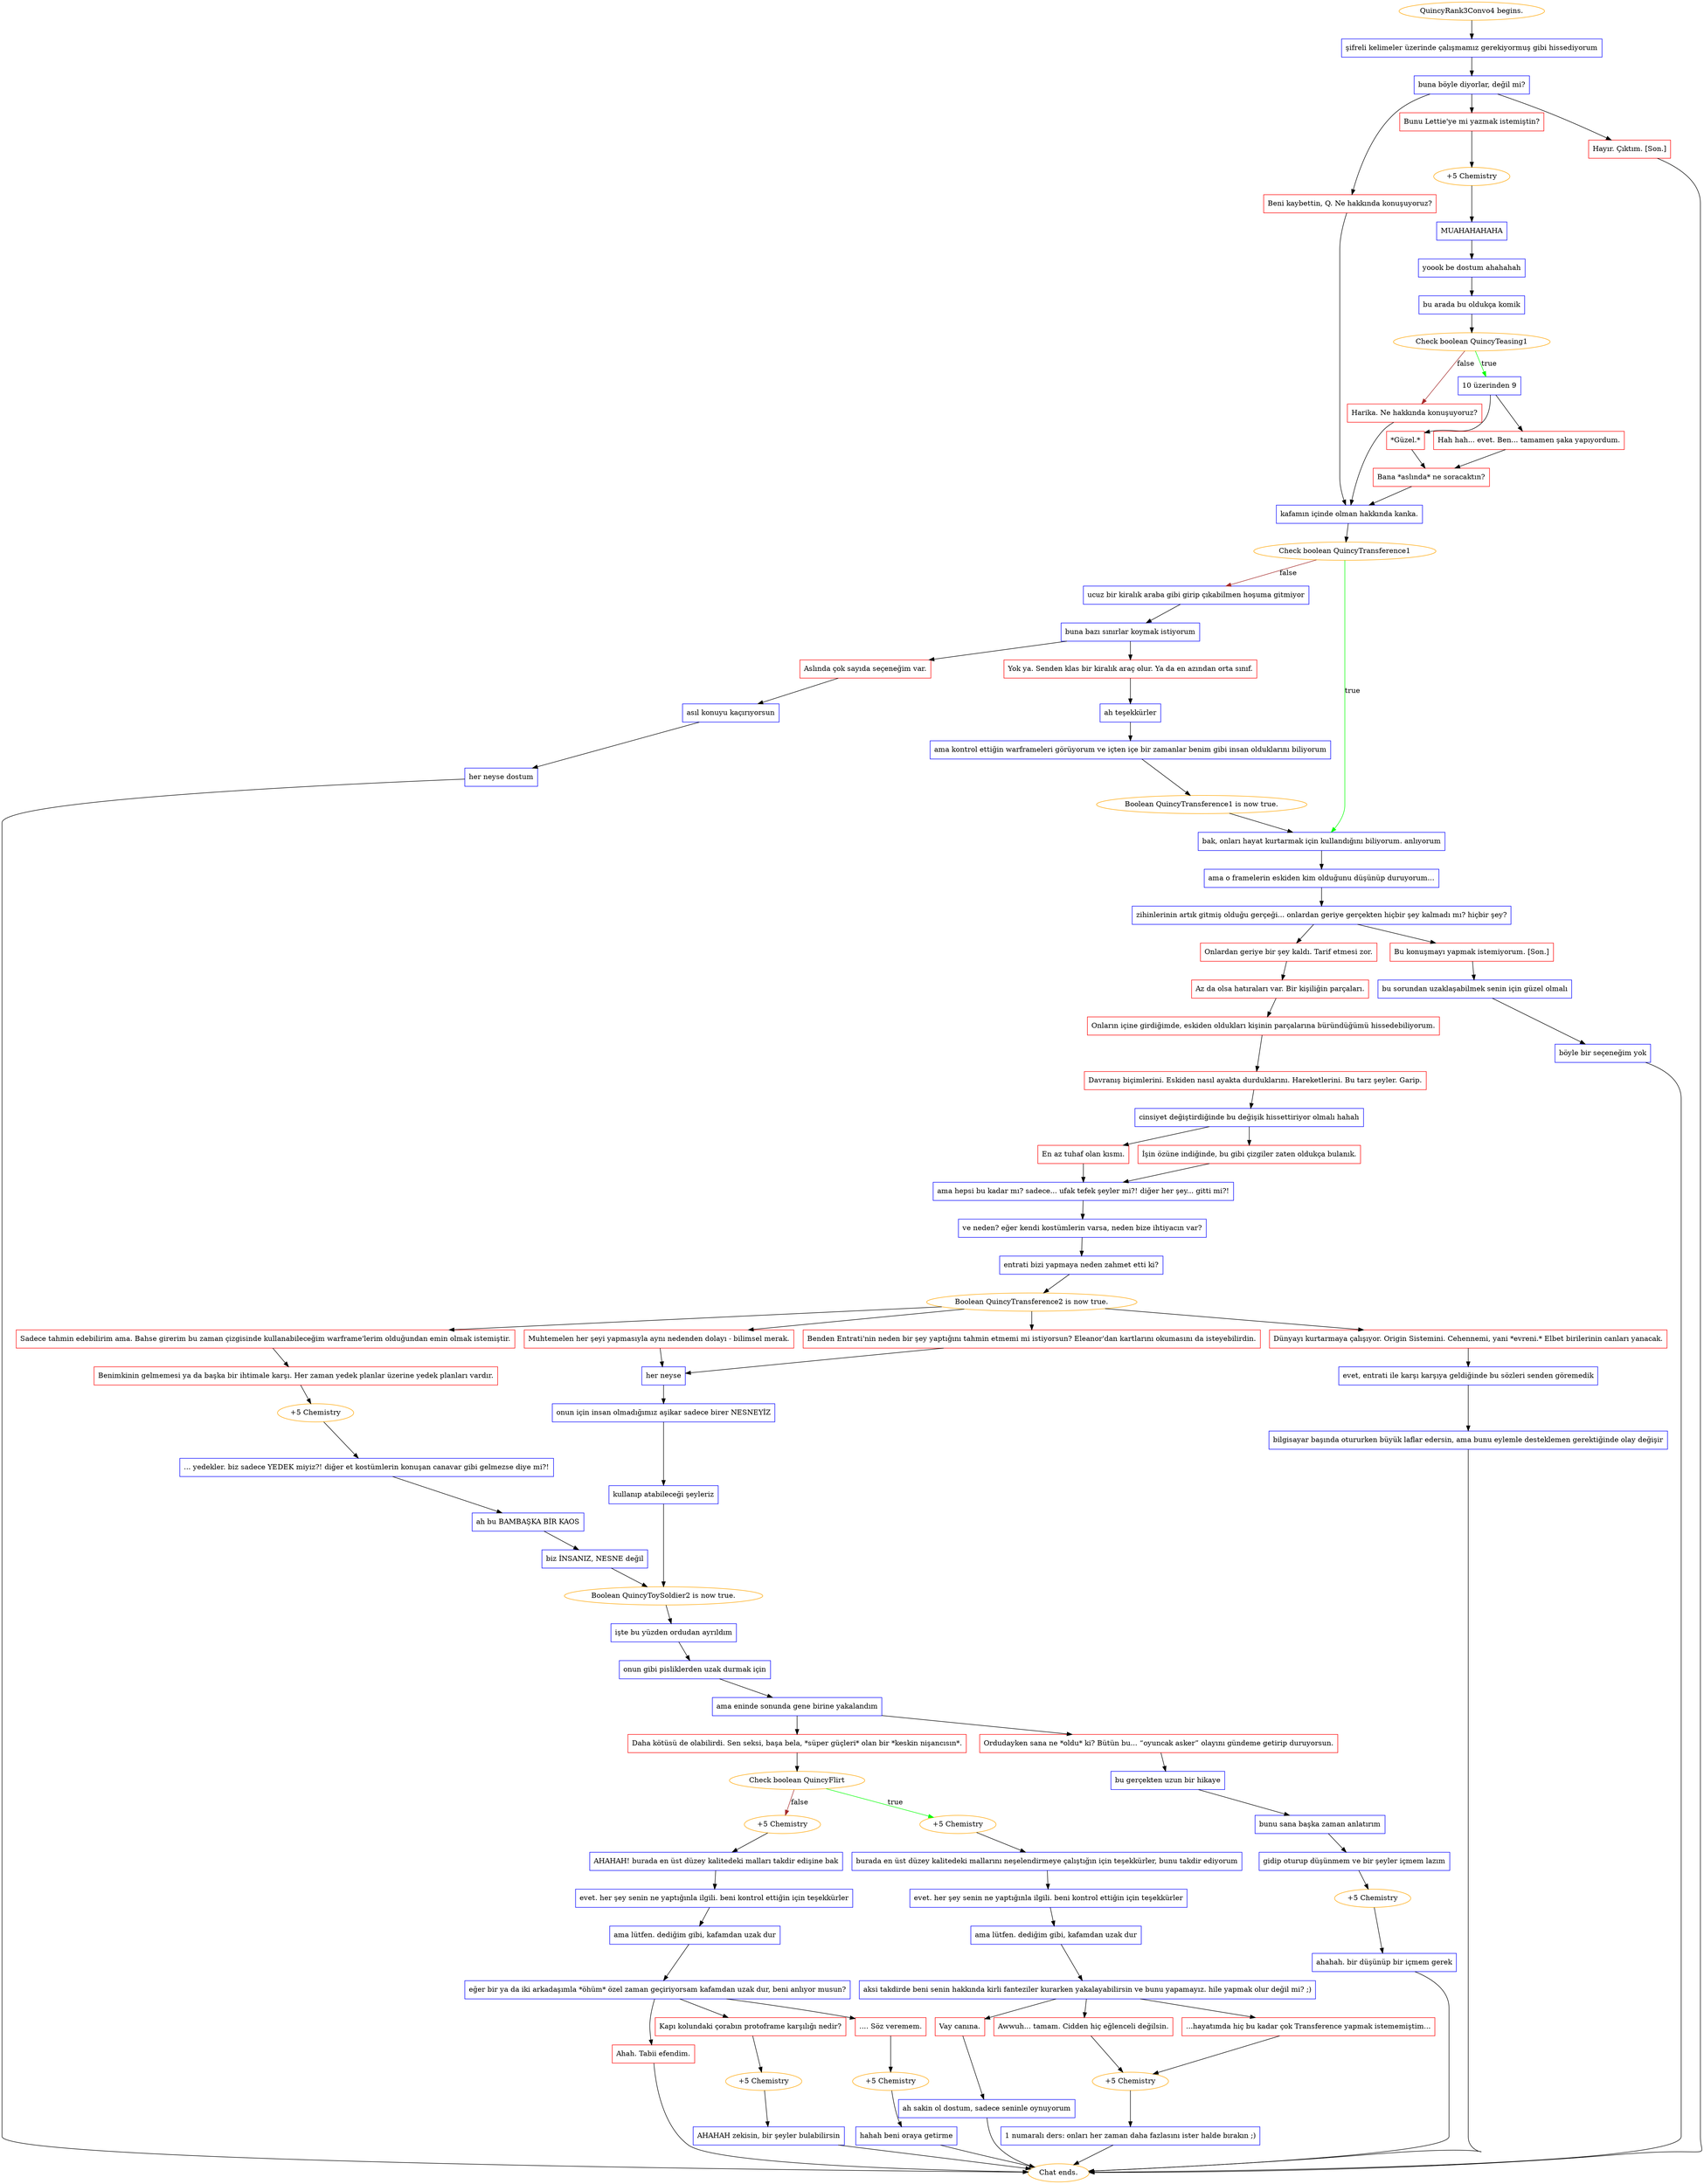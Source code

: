 digraph {
	"QuincyRank3Convo4 begins." [color=orange];
		"QuincyRank3Convo4 begins." -> j1921659428;
	j1921659428 [label="şifreli kelimeler üzerinde çalışmamız gerekiyormuş gibi hissediyorum",shape=box,color=blue];
		j1921659428 -> j4078066430;
	j4078066430 [label="buna böyle diyorlar, değil mi?",shape=box,color=blue];
		j4078066430 -> j4038211903;
		j4078066430 -> j3997495982;
		j4078066430 -> j1655299673;
	j4038211903 [label="Bunu Lettie'ye mi yazmak istemiştin?",shape=box,color=red];
		j4038211903 -> j2156316505;
	j3997495982 [label="Beni kaybettin, Q. Ne hakkında konuşuyoruz?",shape=box,color=red];
		j3997495982 -> j2620558648;
	j1655299673 [label="Hayır. Çıktım. [Son.]",shape=box,color=red];
		j1655299673 -> "Chat ends.";
	j2156316505 [label="+5 Chemistry",color=orange];
		j2156316505 -> j359097843;
	j2620558648 [label="kafamın içinde olman hakkında kanka.",shape=box,color=blue];
		j2620558648 -> j2974171597;
	"Chat ends." [color=orange];
	j359097843 [label="MUAHAHAHAHA",shape=box,color=blue];
		j359097843 -> j22099583;
	j2974171597 [label="Check boolean QuincyTransference1",color=orange];
		j2974171597 -> j3040651039 [label=true,color=green];
		j2974171597 -> j2800647571 [label=false,color=brown];
	j22099583 [label="yoook be dostum ahahahah",shape=box,color=blue];
		j22099583 -> j359017260;
	j3040651039 [label="bak, onları hayat kurtarmak için kullandığını biliyorum. anlıyorum",shape=box,color=blue];
		j3040651039 -> j1025343122;
	j2800647571 [label="ucuz bir kiralık araba gibi girip çıkabilmen hoşuma gitmiyor",shape=box,color=blue];
		j2800647571 -> j3666934091;
	j359017260 [label="bu arada bu oldukça komik",shape=box,color=blue];
		j359017260 -> j4258016429;
	j1025343122 [label="ama o framelerin eskiden kim olduğunu düşünüp duruyorum...",shape=box,color=blue];
		j1025343122 -> j239517750;
	j3666934091 [label="buna bazı sınırlar koymak istiyorum",shape=box,color=blue];
		j3666934091 -> j3760098471;
		j3666934091 -> j2043669576;
	j4258016429 [label="Check boolean QuincyTeasing1",color=orange];
		j4258016429 -> j2044706404 [label=true,color=green];
		j4258016429 -> j724566566 [label=false,color=brown];
	j239517750 [label="zihinlerinin artık gitmiş olduğu gerçeği... onlardan geriye gerçekten hiçbir şey kalmadı mı? hiçbir şey?",shape=box,color=blue];
		j239517750 -> j1165668098;
		j239517750 -> j779512899;
	j3760098471 [label="Yok ya. Senden klas bir kiralık araç olur. Ya da en azından orta sınıf.",shape=box,color=red];
		j3760098471 -> j1797404198;
	j2043669576 [label="Aslında çok sayıda seçeneğim var.",shape=box,color=red];
		j2043669576 -> j2192336488;
	j2044706404 [label="10 üzerinden 9",shape=box,color=blue];
		j2044706404 -> j1520284552;
		j2044706404 -> j790367655;
	j724566566 [label="Harika. Ne hakkında konuşuyoruz?",shape=box,color=red];
		j724566566 -> j2620558648;
	j1165668098 [label="Onlardan geriye bir şey kaldı. Tarif etmesi zor.",shape=box,color=red];
		j1165668098 -> j2769336266;
	j779512899 [label="Bu konuşmayı yapmak istemiyorum. [Son.]",shape=box,color=red];
		j779512899 -> j2542074514;
	j1797404198 [label="ah teşekkürler",shape=box,color=blue];
		j1797404198 -> j3165590037;
	j2192336488 [label="asıl konuyu kaçırıyorsun",shape=box,color=blue];
		j2192336488 -> j4104770079;
	j1520284552 [label="*Güzel.*",shape=box,color=red];
		j1520284552 -> j3494863155;
	j790367655 [label="Hah hah... evet. Ben... tamamen şaka yapıyordum.",shape=box,color=red];
		j790367655 -> j3494863155;
	j2769336266 [label="Az da olsa hatıraları var. Bir kişiliğin parçaları.",shape=box,color=red];
		j2769336266 -> j3733081287;
	j2542074514 [label="bu sorundan uzaklaşabilmek senin için güzel olmalı",shape=box,color=blue];
		j2542074514 -> j1284862128;
	j3165590037 [label="ama kontrol ettiğin warframeleri görüyorum ve içten içe bir zamanlar benim gibi insan olduklarını biliyorum",shape=box,color=blue];
		j3165590037 -> j2311350946;
	j4104770079 [label="her neyse dostum",shape=box,color=blue];
		j4104770079 -> "Chat ends.";
	j3494863155 [label="Bana *aslında* ne soracaktın?",shape=box,color=red];
		j3494863155 -> j2620558648;
	j3733081287 [label="Onların içine girdiğimde, eskiden oldukları kişinin parçalarına büründüğümü hissedebiliyorum.",shape=box,color=red];
		j3733081287 -> j178143318;
	j1284862128 [label="böyle bir seçeneğim yok",shape=box,color=blue];
		j1284862128 -> "Chat ends.";
	j2311350946 [label="Boolean QuincyTransference1 is now true.",color=orange];
		j2311350946 -> j3040651039;
	j178143318 [label="Davranış biçimlerini. Eskiden nasıl ayakta durduklarını. Hareketlerini. Bu tarz şeyler. Garip.",shape=box,color=red];
		j178143318 -> j2088456786;
	j2088456786 [label="cinsiyet değiştirdiğinde bu değişik hissettiriyor olmalı hahah",shape=box,color=blue];
		j2088456786 -> j2649752123;
		j2088456786 -> j1131692877;
	j2649752123 [label="En az tuhaf olan kısmı.",shape=box,color=red];
		j2649752123 -> j2813971249;
	j1131692877 [label="İşin özüne indiğinde, bu gibi çizgiler zaten oldukça bulanık.",shape=box,color=red];
		j1131692877 -> j2813971249;
	j2813971249 [label="ama hepsi bu kadar mı? sadece... ufak tefek şeyler mi?! diğer her şey... gitti mi?!",shape=box,color=blue];
		j2813971249 -> j3507624434;
	j3507624434 [label="ve neden? eğer kendi kostümlerin varsa, neden bize ihtiyacın var?",shape=box,color=blue];
		j3507624434 -> j472270751;
	j472270751 [label="entrati bizi yapmaya neden zahmet etti ki?",shape=box,color=blue];
		j472270751 -> j2266904553;
	j2266904553 [label="Boolean QuincyTransference2 is now true.",color=orange];
		j2266904553 -> j328563166;
		j2266904553 -> j1161729792;
		j2266904553 -> j3884226786;
		j2266904553 -> j802813525;
	j328563166 [label="Sadece tahmin edebilirim ama. Bahse girerim bu zaman çizgisinde kullanabileceğim warframe'lerim olduğundan emin olmak istemiştir.",shape=box,color=red];
		j328563166 -> j3745267390;
	j1161729792 [label="Muhtemelen her şeyi yapmasıyla aynı nedenden dolayı - bilimsel merak.",shape=box,color=red];
		j1161729792 -> j1521565935;
	j3884226786 [label="Dünyayı kurtarmaya çalışıyor. Origin Sistemini. Cehennemi, yani *evreni.* Elbet birilerinin canları yanacak.",shape=box,color=red];
		j3884226786 -> j3839473652;
	j802813525 [label="Benden Entrati'nin neden bir şey yaptığını tahmin etmemi mi istiyorsun? Eleanor'dan kartlarını okumasını da isteyebilirdin.",shape=box,color=red];
		j802813525 -> j1521565935;
	j3745267390 [label="Benimkinin gelmemesi ya da başka bir ihtimale karşı. Her zaman yedek planlar üzerine yedek planları vardır.",shape=box,color=red];
		j3745267390 -> j1853045763;
	j1521565935 [label="her neyse",shape=box,color=blue];
		j1521565935 -> j1048650280;
	j3839473652 [label="evet, entrati ile karşı karşıya geldiğinde bu sözleri senden göremedik",shape=box,color=blue];
		j3839473652 -> j2284170716;
	j1853045763 [label="+5 Chemistry",color=orange];
		j1853045763 -> j2332727321;
	j1048650280 [label="onun için insan olmadığımız aşikar sadece birer NESNEYİZ",shape=box,color=blue];
		j1048650280 -> j2918046281;
	j2284170716 [label="bilgisayar başında otururken büyük laflar edersin, ama bunu eylemle desteklemen gerektiğinde olay değişir",shape=box,color=blue];
		j2284170716 -> "Chat ends.";
	j2332727321 [label="... yedekler. biz sadece YEDEK miyiz?! diğer et kostümlerin konuşan canavar gibi gelmezse diye mi?!",shape=box,color=blue];
		j2332727321 -> j1922870399;
	j2918046281 [label="kullanıp atabileceği şeyleriz",shape=box,color=blue];
		j2918046281 -> j2467396015;
	j1922870399 [label="ah bu BAMBAŞKA BİR KAOS",shape=box,color=blue];
		j1922870399 -> j4285222171;
	j2467396015 [label="Boolean QuincyToySoldier2 is now true.",color=orange];
		j2467396015 -> j4158794942;
	j4285222171 [label="biz İNSANIZ, NESNE değil",shape=box,color=blue];
		j4285222171 -> j2467396015;
	j4158794942 [label="işte bu yüzden ordudan ayrıldım",shape=box,color=blue];
		j4158794942 -> j4158191748;
	j4158191748 [label="onun gibi pisliklerden uzak durmak için",shape=box,color=blue];
		j4158191748 -> j1557314469;
	j1557314469 [label="ama eninde sonunda gene birine yakalandım",shape=box,color=blue];
		j1557314469 -> j2110864774;
		j1557314469 -> j1875338261;
	j2110864774 [label="Daha kötüsü de olabilirdi. Sen seksi, başa bela, *süper güçleri* olan bir *keskin nişancısın*.",shape=box,color=red];
		j2110864774 -> j2874288190;
	j1875338261 [label="Ordudayken sana ne *oldu* ki? Bütün bu... “oyuncak asker” olayını gündeme getirip duruyorsun.",shape=box,color=red];
		j1875338261 -> j777096942;
	j2874288190 [label="Check boolean QuincyFlirt",color=orange];
		j2874288190 -> j3318606556 [label=true,color=green];
		j2874288190 -> j1857486566 [label=false,color=brown];
	j777096942 [label="bu gerçekten uzun bir hikaye",shape=box,color=blue];
		j777096942 -> j4073903541;
	j3318606556 [label="+5 Chemistry",color=orange];
		j3318606556 -> j938723436;
	j1857486566 [label="+5 Chemistry",color=orange];
		j1857486566 -> j3266942171;
	j4073903541 [label="bunu sana başka zaman anlatırım",shape=box,color=blue];
		j4073903541 -> j2707750498;
	j938723436 [label="burada en üst düzey kalitedeki mallarını neşelendirmeye çalıştığın için teşekkürler, bunu takdir ediyorum",shape=box,color=blue];
		j938723436 -> j230841763;
	j3266942171 [label="AHAHAH! burada en üst düzey kalitedeki malları takdir edişine bak",shape=box,color=blue];
		j3266942171 -> j3638688117;
	j2707750498 [label="gidip oturup düşünmem ve bir şeyler içmem lazım",shape=box,color=blue];
		j2707750498 -> j1649566926;
	j230841763 [label="evet. her şey senin ne yaptığınla ilgili. beni kontrol ettiğin için teşekkürler",shape=box,color=blue];
		j230841763 -> j801767297;
	j3638688117 [label="evet. her şey senin ne yaptığınla ilgili. beni kontrol ettiğin için teşekkürler",shape=box,color=blue];
		j3638688117 -> j3550313534;
	j1649566926 [label="+5 Chemistry",color=orange];
		j1649566926 -> j4229177544;
	j801767297 [label="ama lütfen. dediğim gibi, kafamdan uzak dur",shape=box,color=blue];
		j801767297 -> j2957888709;
	j3550313534 [label="ama lütfen. dediğim gibi, kafamdan uzak dur",shape=box,color=blue];
		j3550313534 -> j184775023;
	j4229177544 [label="ahahah. bir düşünüp bir içmem gerek",shape=box,color=blue];
		j4229177544 -> "Chat ends.";
	j2957888709 [label="aksi takdirde beni senin hakkında kirli fanteziler kurarken yakalayabilirsin ve bunu yapamayız. hile yapmak olur değil mi? ;)",shape=box,color=blue];
		j2957888709 -> j3100122839;
		j2957888709 -> j1551621141;
		j2957888709 -> j24641078;
	j184775023 [label="eğer bir ya da iki arkadaşımla *öhüm* özel zaman geçiriyorsam kafamdan uzak dur, beni anlıyor musun?",shape=box,color=blue];
		j184775023 -> j113963129;
		j184775023 -> j606905159;
		j184775023 -> j2665334992;
	j3100122839 [label="...hayatımda hiç bu kadar çok Transference yapmak istememiştim...",shape=box,color=red];
		j3100122839 -> j1675521801;
	j1551621141 [label="Awwuh... tamam. Cidden hiç eğlenceli değilsin.",shape=box,color=red];
		j1551621141 -> j1675521801;
	j24641078 [label="Vay canına.",shape=box,color=red];
		j24641078 -> j1555183653;
	j113963129 [label="Kapı kolundaki çorabın protoframe karşılığı nedir?",shape=box,color=red];
		j113963129 -> j3859516992;
	j606905159 [label=".... Söz veremem.",shape=box,color=red];
		j606905159 -> j96882254;
	j2665334992 [label="Ahah. Tabii efendim.",shape=box,color=red];
		j2665334992 -> "Chat ends.";
	j1675521801 [label="+5 Chemistry",color=orange];
		j1675521801 -> j3623989050;
	j1555183653 [label="ah sakin ol dostum, sadece seninle oynuyorum",shape=box,color=blue];
		j1555183653 -> "Chat ends.";
	j3859516992 [label="+5 Chemistry",color=orange];
		j3859516992 -> j579797535;
	j96882254 [label="+5 Chemistry",color=orange];
		j96882254 -> j1673470791;
	j3623989050 [label="1 numaralı ders: onları her zaman daha fazlasını ister halde bırakın ;)",shape=box,color=blue];
		j3623989050 -> "Chat ends.";
	j579797535 [label="AHAHAH zekisin, bir şeyler bulabilirsin",shape=box,color=blue];
		j579797535 -> "Chat ends.";
	j1673470791 [label="hahah beni oraya getirme",shape=box,color=blue];
		j1673470791 -> "Chat ends.";
}